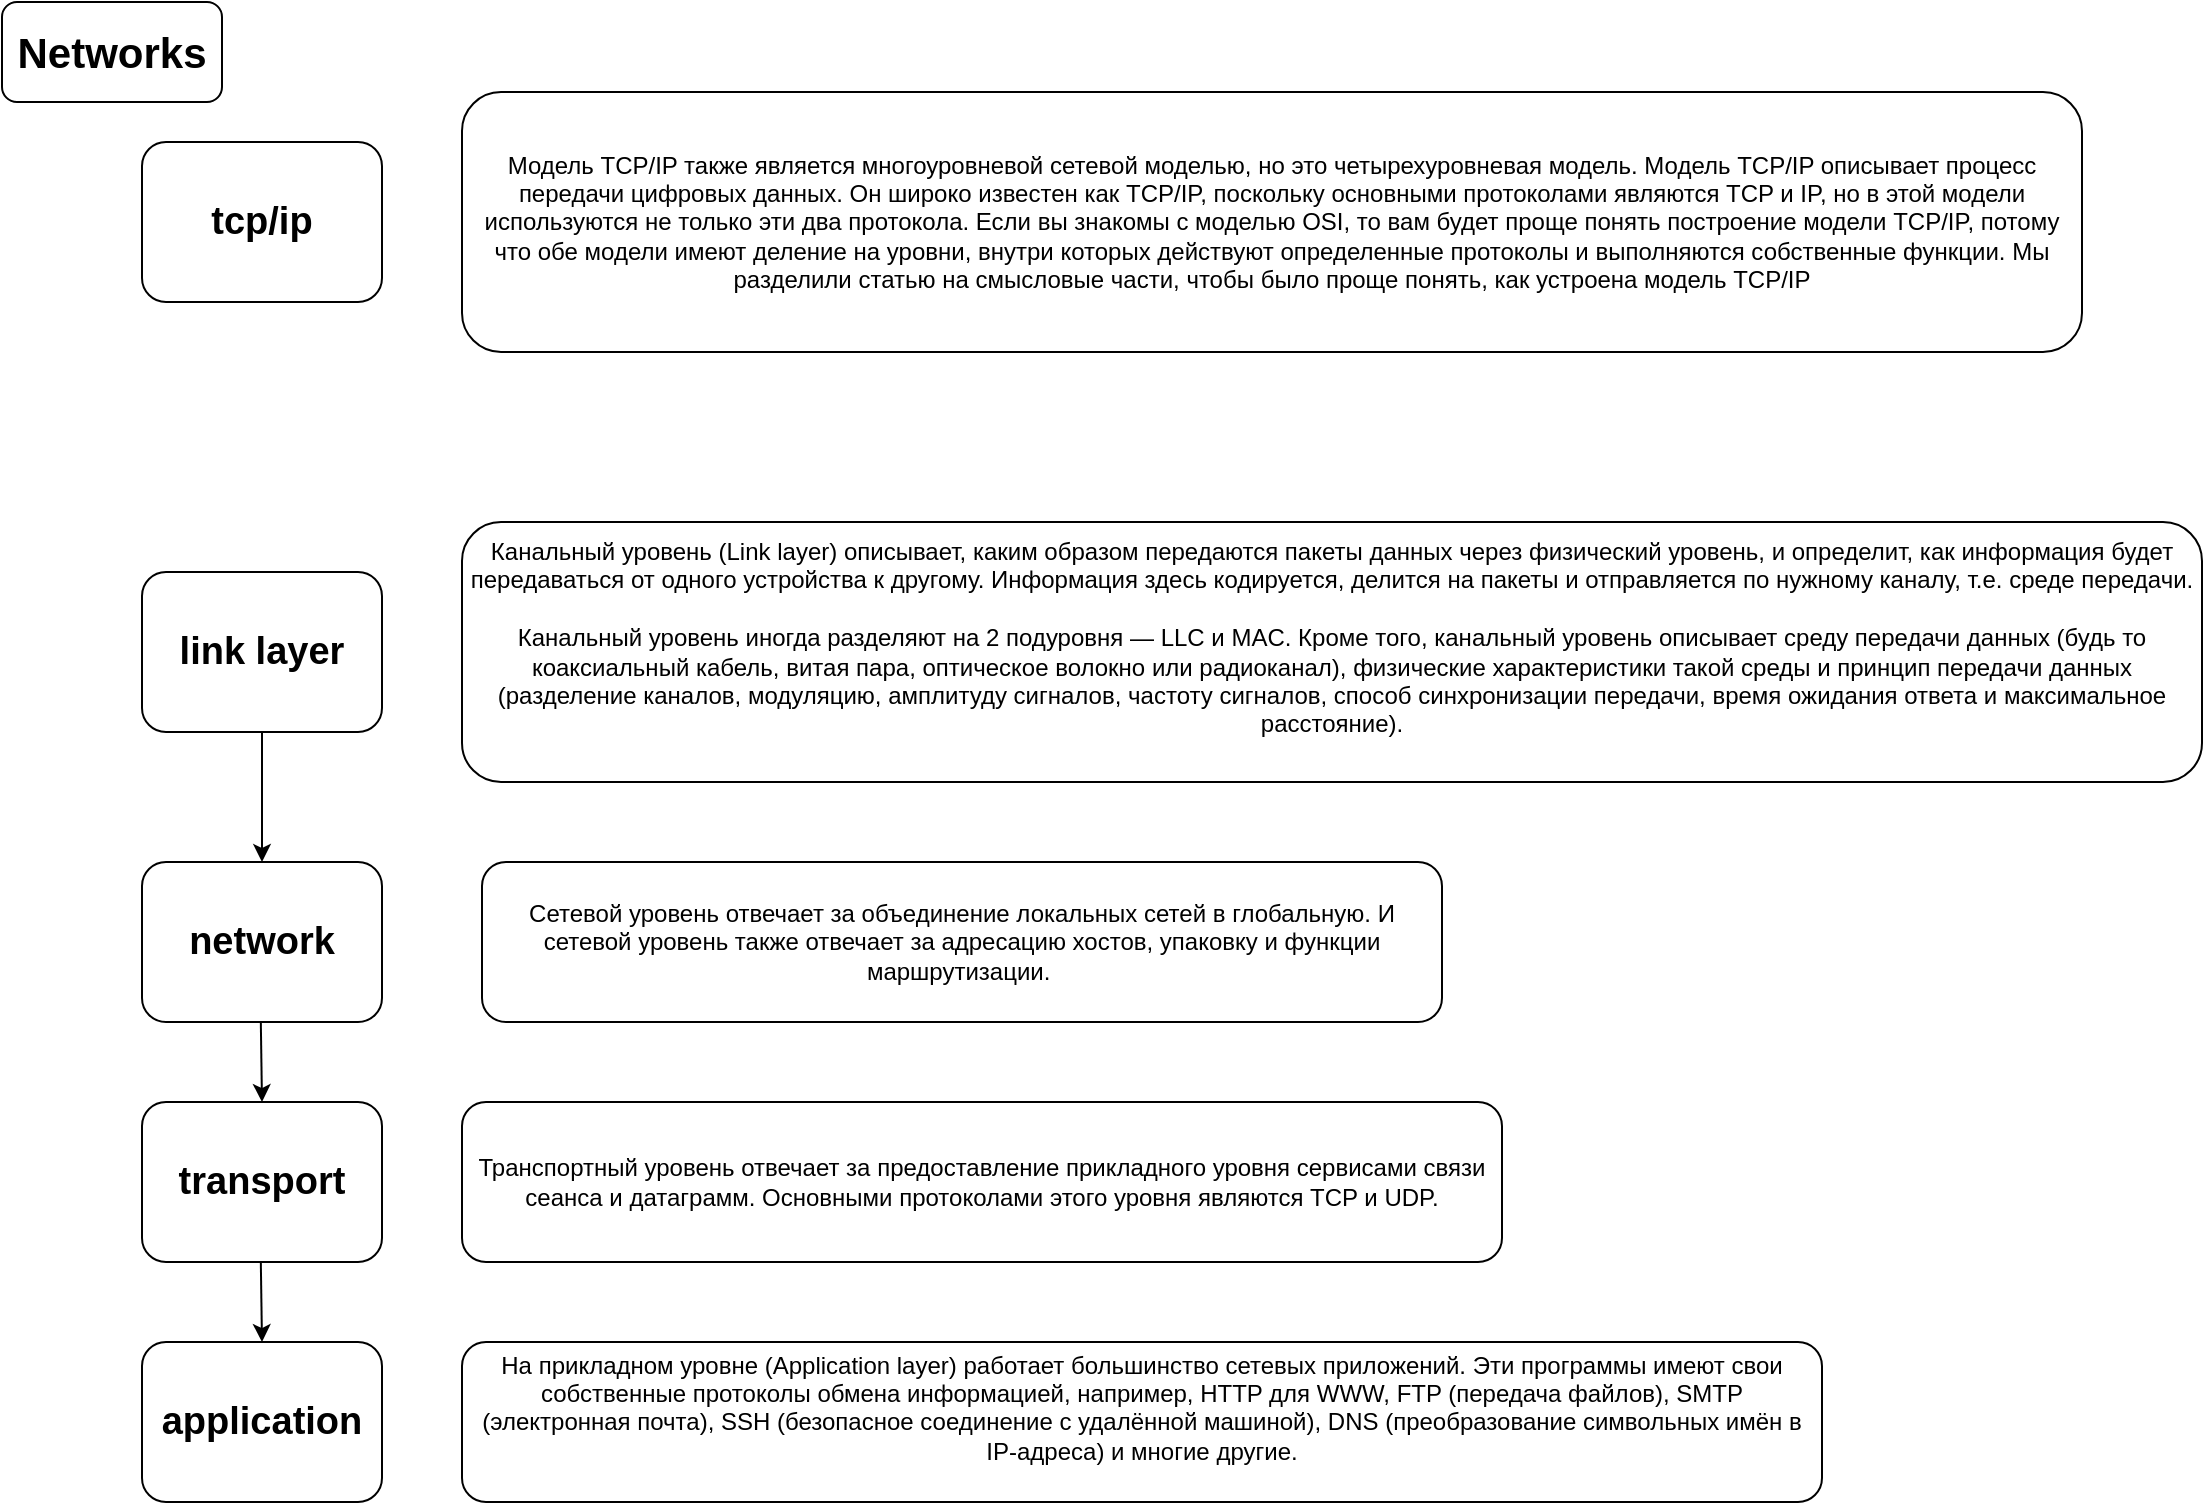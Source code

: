 <mxfile version="19.0.3" type="device"><diagram id="Wiwi9Ou93Rdwif0rpbnU" name="Страница 1"><mxGraphModel dx="1673" dy="1033" grid="1" gridSize="10" guides="1" tooltips="1" connect="1" arrows="1" fold="1" page="1" pageScale="1" pageWidth="1169" pageHeight="827" math="0" shadow="0"><root><mxCell id="0"/><mxCell id="1" parent="0"/><mxCell id="jgqDZBbq3iM71Ci1Tl0p-1" value="&lt;b&gt;&lt;font style=&quot;font-size: 21px;&quot;&gt;Networks&lt;/font&gt;&lt;/b&gt;" style="rounded=1;whiteSpace=wrap;html=1;" vertex="1" parent="1"><mxGeometry x="10" y="10" width="110" height="50" as="geometry"/></mxCell><mxCell id="jgqDZBbq3iM71Ci1Tl0p-2" value="tcp/ip" style="rounded=1;whiteSpace=wrap;html=1;fontStyle=1;fontSize=19;" vertex="1" parent="1"><mxGeometry x="80" y="80" width="120" height="80" as="geometry"/></mxCell><mxCell id="jgqDZBbq3iM71Ci1Tl0p-3" value="Модель TCP/IP также является многоуровневой сетевой моделью, но это четырехуровневая модель. Модель TCP/IP описывает процесс передачи цифровых данных. Он широко известен как TCP/IP, поскольку основными протоколами являются TCP и IP, но в этой модели используются не только эти два протокола. Если вы знакомы с моделью OSI, то вам будет проще понять построение модели TCP/IP, потому что обе модели имеют деление на уровни, внутри которых действуют определенные протоколы и выполняются собственные функции. Мы разделили статью на смысловые части, чтобы было проще понять, как устроена модель TCP/IP" style="rounded=1;whiteSpace=wrap;html=1;" vertex="1" parent="1"><mxGeometry x="240" y="55" width="810" height="130" as="geometry"/></mxCell><mxCell id="jgqDZBbq3iM71Ci1Tl0p-5" value="link layer" style="rounded=1;whiteSpace=wrap;html=1;fontStyle=1;fontSize=19;" vertex="1" parent="1"><mxGeometry x="80" y="295" width="120" height="80" as="geometry"/></mxCell><mxCell id="jgqDZBbq3iM71Ci1Tl0p-6" value="&lt;div&gt;Канальный уровень (Link layer) описывает, каким образом передаются пакеты данных через физический уровень, и определит, как информация будет передаваться от одного устройства к другому. Информация здесь кодируется, делится на пакеты и отправляется по нужному каналу, т.е. среде передачи.&lt;/div&gt;&lt;div&gt;&lt;br&gt;&lt;/div&gt;&lt;div&gt;Канальный уровень иногда разделяют на 2 подуровня — LLC и MAC. Кроме того, канальный уровень описывает среду передачи данных (будь то коаксиальный кабель, витая пара, оптическое волокно или радиоканал), физические характеристики такой среды и принцип передачи данных (разделение каналов, модуляцию, амплитуду сигналов, частоту сигналов, способ синхронизации передачи, время ожидания ответа и максимальное расстояние).&lt;/div&gt;&lt;div&gt;&lt;br&gt;&lt;/div&gt;" style="rounded=1;whiteSpace=wrap;html=1;" vertex="1" parent="1"><mxGeometry x="240" y="270" width="870" height="130" as="geometry"/></mxCell><mxCell id="jgqDZBbq3iM71Ci1Tl0p-7" value="network" style="rounded=1;whiteSpace=wrap;html=1;fontStyle=1;fontSize=19;" vertex="1" parent="1"><mxGeometry x="80" y="440" width="120" height="80" as="geometry"/></mxCell><mxCell id="jgqDZBbq3iM71Ci1Tl0p-8" value="Сетевой уровень отвечает за объединение локальных сетей в глобальную. И сетевой уровень также отвечает за адресацию хостов, упаковку и функции маршрутизации.&amp;nbsp;" style="rounded=1;whiteSpace=wrap;html=1;" vertex="1" parent="1"><mxGeometry x="250" y="440" width="480" height="80" as="geometry"/></mxCell><mxCell id="jgqDZBbq3iM71Ci1Tl0p-12" value="&lt;div&gt;На прикладном уровне (Application layer) работает большинство сетевых приложений. Эти программы имеют свои собственные протоколы обмена информацией, например, HTTP для WWW, FTP (передача файлов), SMTP (электронная почта), SSH (безопасное соединение с удалённой машиной), DNS (преобразование символьных имён в IP-адреса) и многие другие.&lt;/div&gt;&lt;div&gt;&lt;br&gt;&lt;/div&gt;" style="rounded=1;whiteSpace=wrap;html=1;" vertex="1" parent="1"><mxGeometry x="240" y="680" width="680" height="80" as="geometry"/></mxCell><mxCell id="jgqDZBbq3iM71Ci1Tl0p-13" value="application" style="rounded=1;whiteSpace=wrap;html=1;fontStyle=1;fontSize=19;" vertex="1" parent="1"><mxGeometry x="80" y="680" width="120" height="80" as="geometry"/></mxCell><mxCell id="jgqDZBbq3iM71Ci1Tl0p-14" value="Транспортный уровень отвечает за предоставление прикладного уровня сервисами связи сеанса и датаграмм. Основными протоколами этого уровня являются TCP и UDP." style="rounded=1;whiteSpace=wrap;html=1;" vertex="1" parent="1"><mxGeometry x="240" y="560" width="520" height="80" as="geometry"/></mxCell><mxCell id="jgqDZBbq3iM71Ci1Tl0p-15" value="transport" style="rounded=1;whiteSpace=wrap;html=1;fontStyle=1;fontSize=19;" vertex="1" parent="1"><mxGeometry x="80" y="560" width="120" height="80" as="geometry"/></mxCell><mxCell id="jgqDZBbq3iM71Ci1Tl0p-16" value="" style="endArrow=classic;html=1;rounded=0;fontSize=19;exitX=0.5;exitY=1;exitDx=0;exitDy=0;entryX=0.5;entryY=0;entryDx=0;entryDy=0;" edge="1" parent="1" source="jgqDZBbq3iM71Ci1Tl0p-5" target="jgqDZBbq3iM71Ci1Tl0p-7"><mxGeometry width="50" height="50" relative="1" as="geometry"><mxPoint x="720" y="380" as="sourcePoint"/><mxPoint x="770" y="330" as="targetPoint"/></mxGeometry></mxCell><mxCell id="jgqDZBbq3iM71Ci1Tl0p-17" value="" style="endArrow=classic;html=1;rounded=0;fontSize=19;exitX=0.5;exitY=1;exitDx=0;exitDy=0;" edge="1" parent="1"><mxGeometry width="50" height="50" relative="1" as="geometry"><mxPoint x="139.41" y="520" as="sourcePoint"/><mxPoint x="140" y="560" as="targetPoint"/></mxGeometry></mxCell><mxCell id="jgqDZBbq3iM71Ci1Tl0p-18" value="" style="endArrow=classic;html=1;rounded=0;fontSize=19;exitX=0.5;exitY=1;exitDx=0;exitDy=0;" edge="1" parent="1"><mxGeometry width="50" height="50" relative="1" as="geometry"><mxPoint x="139.41" y="640" as="sourcePoint"/><mxPoint x="140" y="680" as="targetPoint"/></mxGeometry></mxCell></root></mxGraphModel></diagram></mxfile>